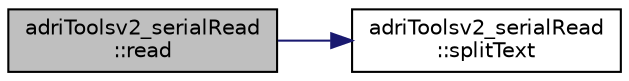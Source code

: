 digraph "adriToolsv2_serialRead::read"
{
 // LATEX_PDF_SIZE
  edge [fontname="Helvetica",fontsize="10",labelfontname="Helvetica",labelfontsize="10"];
  node [fontname="Helvetica",fontsize="10",shape=record];
  rankdir="LR";
  Node1 [label="adriToolsv2_serialRead\l::read",height=0.2,width=0.4,color="black", fillcolor="grey75", style="filled", fontcolor="black",tooltip=" "];
  Node1 -> Node2 [color="midnightblue",fontsize="10",style="solid",fontname="Helvetica"];
  Node2 [label="adriToolsv2_serialRead\l::splitText",height=0.2,width=0.4,color="black", fillcolor="white", style="filled",URL="$classadri_toolsv2__serial_read.html#a4f324f750c620a3e948eafaa0e1e4860",tooltip=" "];
}
